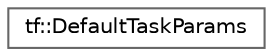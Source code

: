 digraph "类继承关系图"
{
 // LATEX_PDF_SIZE
  bgcolor="transparent";
  edge [fontname=Helvetica,fontsize=10,labelfontname=Helvetica,labelfontsize=10];
  node [fontname=Helvetica,fontsize=10,shape=box,height=0.2,width=0.4];
  rankdir="LR";
  Node0 [id="Node000000",label="tf::DefaultTaskParams",height=0.2,width=0.4,color="grey40", fillcolor="white", style="filled",URL="$structtf_1_1_default_task_params.html",tooltip="empty task parameter type for compile-time optimization"];
}

